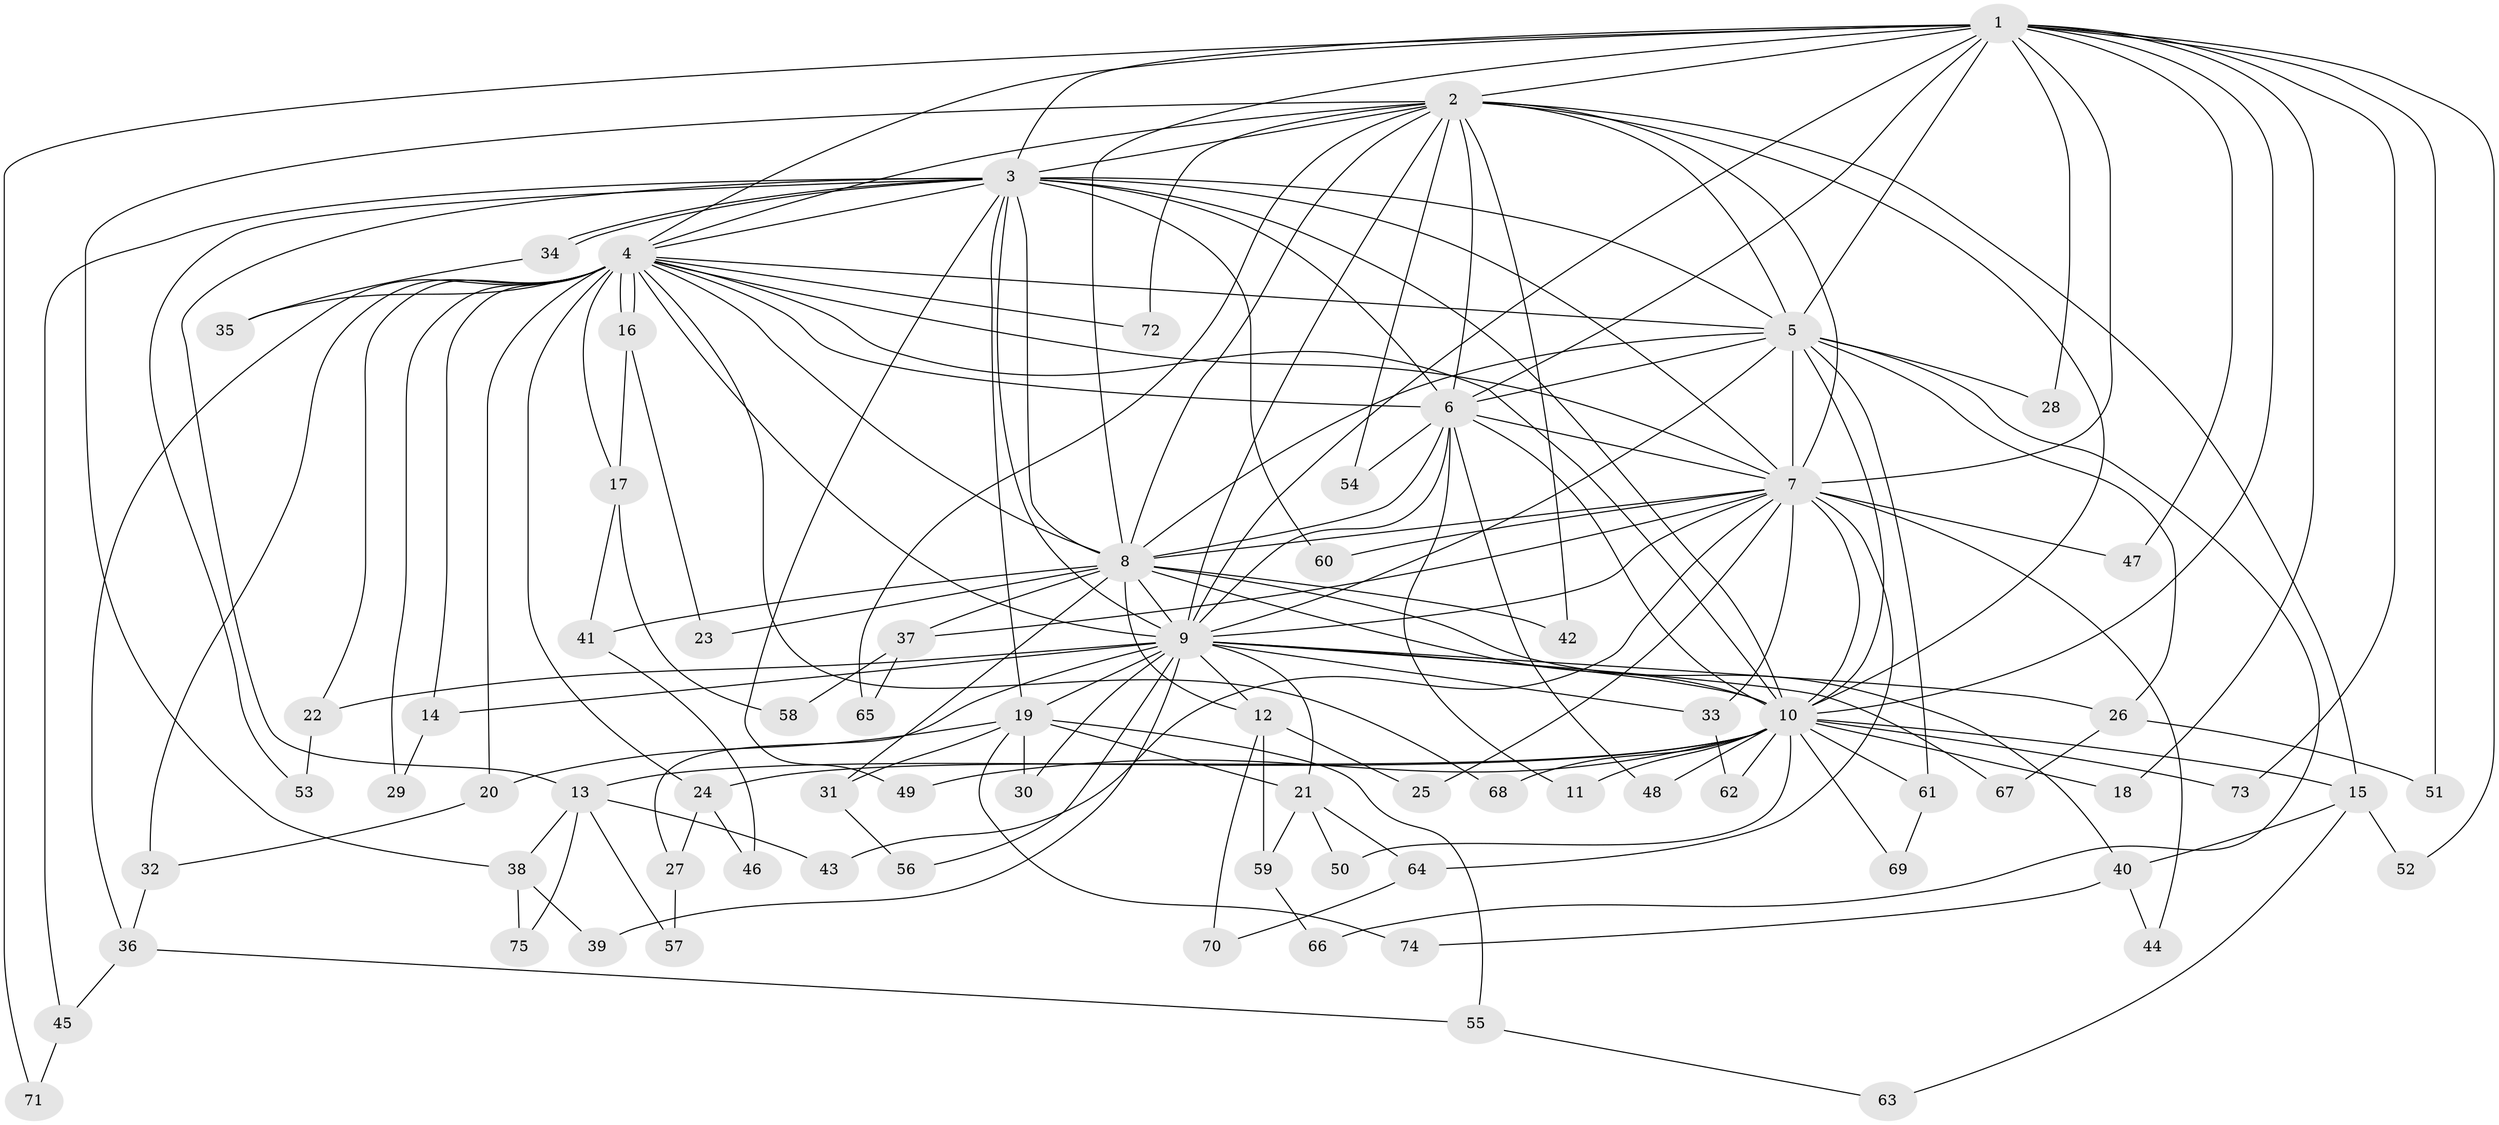 // coarse degree distribution, {15: 0.038461538461538464, 23: 0.019230769230769232, 18: 0.019230769230769232, 20: 0.038461538461538464, 11: 0.019230769230769232, 10: 0.019230769230769232, 14: 0.019230769230769232, 2: 0.38461538461538464, 5: 0.038461538461538464, 3: 0.21153846153846154, 4: 0.15384615384615385, 8: 0.019230769230769232, 1: 0.019230769230769232}
// Generated by graph-tools (version 1.1) at 2025/23/03/03/25 07:23:43]
// undirected, 75 vertices, 175 edges
graph export_dot {
graph [start="1"]
  node [color=gray90,style=filled];
  1;
  2;
  3;
  4;
  5;
  6;
  7;
  8;
  9;
  10;
  11;
  12;
  13;
  14;
  15;
  16;
  17;
  18;
  19;
  20;
  21;
  22;
  23;
  24;
  25;
  26;
  27;
  28;
  29;
  30;
  31;
  32;
  33;
  34;
  35;
  36;
  37;
  38;
  39;
  40;
  41;
  42;
  43;
  44;
  45;
  46;
  47;
  48;
  49;
  50;
  51;
  52;
  53;
  54;
  55;
  56;
  57;
  58;
  59;
  60;
  61;
  62;
  63;
  64;
  65;
  66;
  67;
  68;
  69;
  70;
  71;
  72;
  73;
  74;
  75;
  1 -- 2;
  1 -- 3;
  1 -- 4;
  1 -- 5;
  1 -- 6;
  1 -- 7;
  1 -- 8;
  1 -- 9;
  1 -- 10;
  1 -- 18;
  1 -- 28;
  1 -- 47;
  1 -- 51;
  1 -- 52;
  1 -- 71;
  1 -- 73;
  2 -- 3;
  2 -- 4;
  2 -- 5;
  2 -- 6;
  2 -- 7;
  2 -- 8;
  2 -- 9;
  2 -- 10;
  2 -- 15;
  2 -- 38;
  2 -- 42;
  2 -- 54;
  2 -- 65;
  2 -- 72;
  3 -- 4;
  3 -- 5;
  3 -- 6;
  3 -- 7;
  3 -- 8;
  3 -- 9;
  3 -- 10;
  3 -- 13;
  3 -- 19;
  3 -- 34;
  3 -- 34;
  3 -- 45;
  3 -- 49;
  3 -- 53;
  3 -- 60;
  4 -- 5;
  4 -- 6;
  4 -- 7;
  4 -- 8;
  4 -- 9;
  4 -- 10;
  4 -- 14;
  4 -- 16;
  4 -- 16;
  4 -- 17;
  4 -- 20;
  4 -- 22;
  4 -- 24;
  4 -- 29;
  4 -- 32;
  4 -- 35;
  4 -- 36;
  4 -- 68;
  4 -- 72;
  5 -- 6;
  5 -- 7;
  5 -- 8;
  5 -- 9;
  5 -- 10;
  5 -- 26;
  5 -- 28;
  5 -- 61;
  5 -- 66;
  6 -- 7;
  6 -- 8;
  6 -- 9;
  6 -- 10;
  6 -- 11;
  6 -- 48;
  6 -- 54;
  7 -- 8;
  7 -- 9;
  7 -- 10;
  7 -- 25;
  7 -- 33;
  7 -- 37;
  7 -- 43;
  7 -- 44;
  7 -- 47;
  7 -- 60;
  7 -- 64;
  8 -- 9;
  8 -- 10;
  8 -- 12;
  8 -- 23;
  8 -- 31;
  8 -- 37;
  8 -- 40;
  8 -- 41;
  8 -- 42;
  9 -- 10;
  9 -- 12;
  9 -- 14;
  9 -- 19;
  9 -- 21;
  9 -- 22;
  9 -- 26;
  9 -- 27;
  9 -- 30;
  9 -- 33;
  9 -- 39;
  9 -- 56;
  9 -- 67;
  10 -- 11;
  10 -- 13;
  10 -- 15;
  10 -- 18;
  10 -- 24;
  10 -- 48;
  10 -- 49;
  10 -- 50;
  10 -- 61;
  10 -- 62;
  10 -- 68;
  10 -- 69;
  10 -- 73;
  12 -- 25;
  12 -- 59;
  12 -- 70;
  13 -- 38;
  13 -- 43;
  13 -- 57;
  13 -- 75;
  14 -- 29;
  15 -- 40;
  15 -- 52;
  15 -- 63;
  16 -- 17;
  16 -- 23;
  17 -- 41;
  17 -- 58;
  19 -- 20;
  19 -- 21;
  19 -- 30;
  19 -- 31;
  19 -- 55;
  19 -- 74;
  20 -- 32;
  21 -- 50;
  21 -- 59;
  21 -- 64;
  22 -- 53;
  24 -- 27;
  24 -- 46;
  26 -- 51;
  26 -- 67;
  27 -- 57;
  31 -- 56;
  32 -- 36;
  33 -- 62;
  34 -- 35;
  36 -- 45;
  36 -- 55;
  37 -- 58;
  37 -- 65;
  38 -- 39;
  38 -- 75;
  40 -- 44;
  40 -- 74;
  41 -- 46;
  45 -- 71;
  55 -- 63;
  59 -- 66;
  61 -- 69;
  64 -- 70;
}
